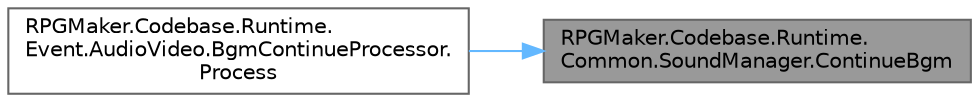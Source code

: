 digraph "RPGMaker.Codebase.Runtime.Common.SoundManager.ContinueBgm"
{
 // LATEX_PDF_SIZE
  bgcolor="transparent";
  edge [fontname=Helvetica,fontsize=10,labelfontname=Helvetica,labelfontsize=10];
  node [fontname=Helvetica,fontsize=10,shape=box,height=0.2,width=0.4];
  rankdir="RL";
  Node1 [id="Node000001",label="RPGMaker.Codebase.Runtime.\lCommon.SoundManager.ContinueBgm",height=0.2,width=0.4,color="gray40", fillcolor="grey60", style="filled", fontcolor="black",tooltip=" "];
  Node1 -> Node2 [id="edge1_Node000001_Node000002",dir="back",color="steelblue1",style="solid",tooltip=" "];
  Node2 [id="Node000002",label="RPGMaker.Codebase.Runtime.\lEvent.AudioVideo.BgmContinueProcessor.\lProcess",height=0.2,width=0.4,color="grey40", fillcolor="white", style="filled",URL="$d2/dff/class_r_p_g_maker_1_1_codebase_1_1_runtime_1_1_event_1_1_audio_video_1_1_bgm_continue_processor.html#a306d9c377605e7f7fb40d0e597ffc080",tooltip="イベント実行処理"];
}
